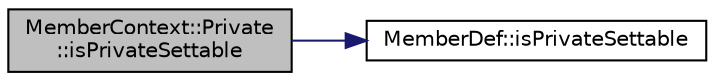 digraph "MemberContext::Private::isPrivateSettable"
{
 // LATEX_PDF_SIZE
  edge [fontname="Helvetica",fontsize="10",labelfontname="Helvetica",labelfontsize="10"];
  node [fontname="Helvetica",fontsize="10",shape=record];
  rankdir="LR";
  Node1 [label="MemberContext::Private\l::isPrivateSettable",height=0.2,width=0.4,color="black", fillcolor="grey75", style="filled", fontcolor="black",tooltip=" "];
  Node1 -> Node2 [color="midnightblue",fontsize="10",style="solid",fontname="Helvetica"];
  Node2 [label="MemberDef::isPrivateSettable",height=0.2,width=0.4,color="black", fillcolor="white", style="filled",URL="$classMemberDef.html#a787020ca6fc65ea0cc13f5721d166420",tooltip=" "];
}
